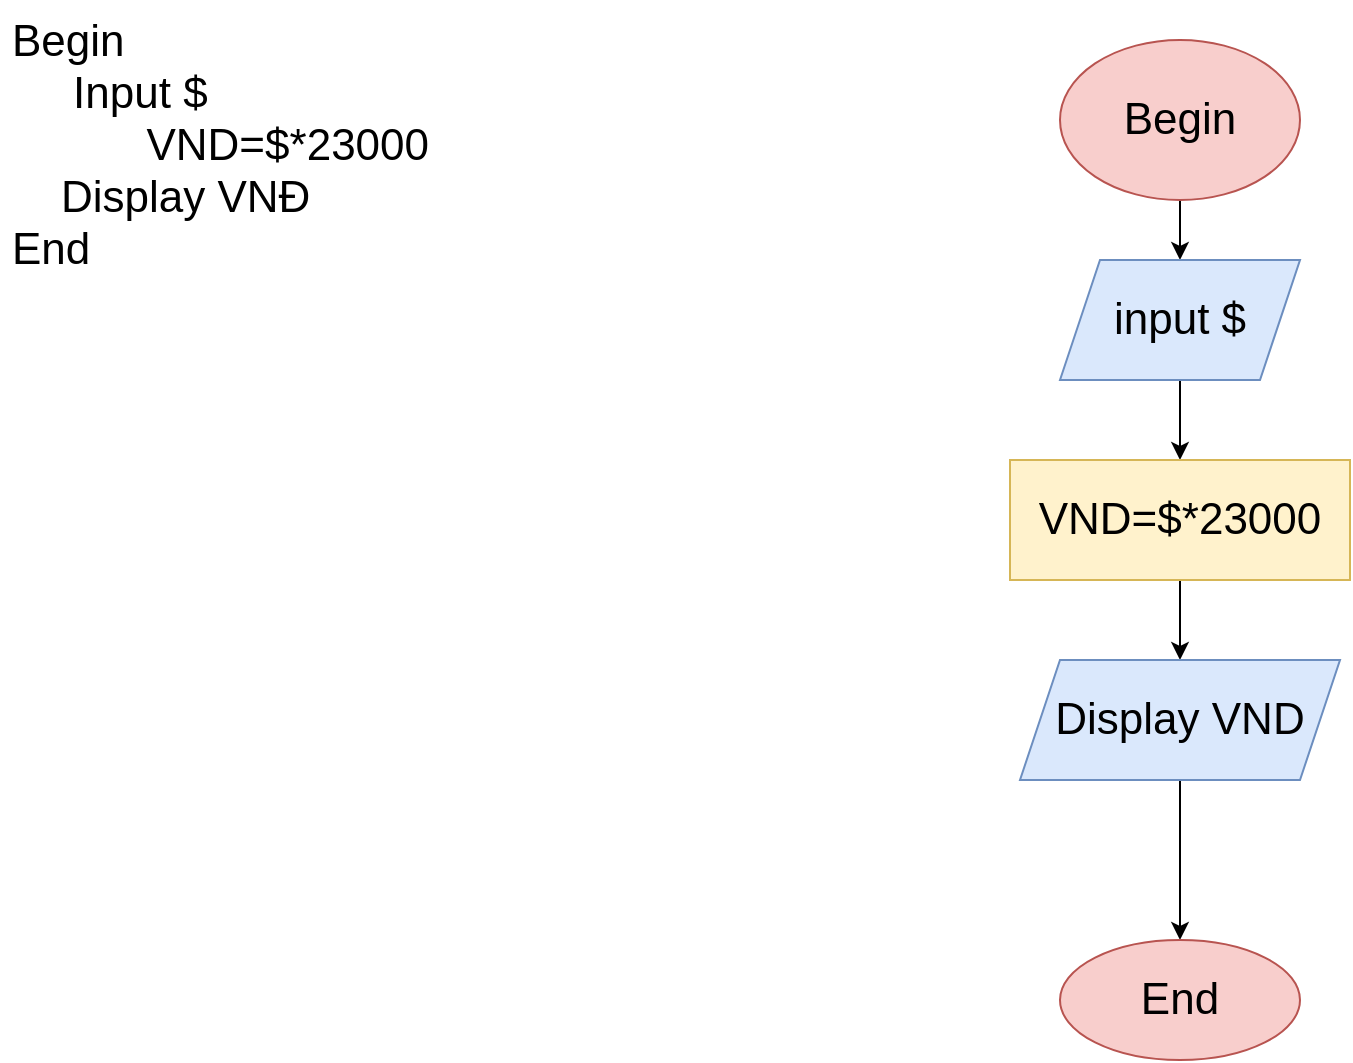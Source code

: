 <mxfile version="16.6.4" type="device"><diagram id="C5RBs43oDa-KdzZeNtuy" name="Page-1"><mxGraphModel dx="942" dy="614" grid="1" gridSize="10" guides="1" tooltips="1" connect="1" arrows="1" fold="1" page="1" pageScale="1" pageWidth="827" pageHeight="1169" math="0" shadow="0"><root><mxCell id="WIyWlLk6GJQsqaUBKTNV-0"/><mxCell id="WIyWlLk6GJQsqaUBKTNV-1" parent="WIyWlLk6GJQsqaUBKTNV-0"/><mxCell id="AOVYCzCovYwGqKXrUFyL-1" value="Begin&#10;     Input $&#10;           VND=$*23000&#10;    Display VNĐ&#10;End" style="text;strokeColor=none;fillColor=none;align=left;verticalAlign=top;spacingLeft=4;spacingRight=4;overflow=hidden;points=[[0,0.5],[1,0.5]];portConstraint=eastwest;rotatable=0;fontSize=22;" vertex="1" parent="WIyWlLk6GJQsqaUBKTNV-1"><mxGeometry x="40" y="40" width="370" height="230" as="geometry"/></mxCell><mxCell id="AOVYCzCovYwGqKXrUFyL-4" value="" style="edgeStyle=orthogonalEdgeStyle;rounded=0;orthogonalLoop=1;jettySize=auto;html=1;fontSize=22;" edge="1" parent="WIyWlLk6GJQsqaUBKTNV-1" source="AOVYCzCovYwGqKXrUFyL-2" target="AOVYCzCovYwGqKXrUFyL-3"><mxGeometry relative="1" as="geometry"/></mxCell><mxCell id="AOVYCzCovYwGqKXrUFyL-2" value="Begin" style="ellipse;whiteSpace=wrap;html=1;fontSize=22;fillColor=#f8cecc;strokeColor=#b85450;" vertex="1" parent="WIyWlLk6GJQsqaUBKTNV-1"><mxGeometry x="570" y="60" width="120" height="80" as="geometry"/></mxCell><mxCell id="AOVYCzCovYwGqKXrUFyL-8" value="" style="edgeStyle=orthogonalEdgeStyle;rounded=0;orthogonalLoop=1;jettySize=auto;html=1;fontSize=22;" edge="1" parent="WIyWlLk6GJQsqaUBKTNV-1" source="AOVYCzCovYwGqKXrUFyL-3" target="AOVYCzCovYwGqKXrUFyL-7"><mxGeometry relative="1" as="geometry"/></mxCell><mxCell id="AOVYCzCovYwGqKXrUFyL-3" value="input $" style="shape=parallelogram;perimeter=parallelogramPerimeter;whiteSpace=wrap;html=1;fixedSize=1;fontSize=22;fillColor=#dae8fc;strokeColor=#6c8ebf;" vertex="1" parent="WIyWlLk6GJQsqaUBKTNV-1"><mxGeometry x="570" y="170" width="120" height="60" as="geometry"/></mxCell><mxCell id="AOVYCzCovYwGqKXrUFyL-10" value="" style="edgeStyle=orthogonalEdgeStyle;rounded=0;orthogonalLoop=1;jettySize=auto;html=1;fontSize=22;" edge="1" parent="WIyWlLk6GJQsqaUBKTNV-1" source="AOVYCzCovYwGqKXrUFyL-7" target="AOVYCzCovYwGqKXrUFyL-9"><mxGeometry relative="1" as="geometry"/></mxCell><mxCell id="AOVYCzCovYwGqKXrUFyL-7" value="VND=$*23000" style="whiteSpace=wrap;html=1;fontSize=22;fillColor=#fff2cc;strokeColor=#d6b656;" vertex="1" parent="WIyWlLk6GJQsqaUBKTNV-1"><mxGeometry x="545" y="270" width="170" height="60" as="geometry"/></mxCell><mxCell id="AOVYCzCovYwGqKXrUFyL-12" value="" style="edgeStyle=orthogonalEdgeStyle;rounded=0;orthogonalLoop=1;jettySize=auto;html=1;fontSize=22;" edge="1" parent="WIyWlLk6GJQsqaUBKTNV-1" source="AOVYCzCovYwGqKXrUFyL-9" target="AOVYCzCovYwGqKXrUFyL-11"><mxGeometry relative="1" as="geometry"/></mxCell><mxCell id="AOVYCzCovYwGqKXrUFyL-9" value="Display VND" style="shape=parallelogram;perimeter=parallelogramPerimeter;whiteSpace=wrap;html=1;fixedSize=1;fontSize=22;fillColor=#dae8fc;strokeColor=#6c8ebf;" vertex="1" parent="WIyWlLk6GJQsqaUBKTNV-1"><mxGeometry x="550" y="370" width="160" height="60" as="geometry"/></mxCell><mxCell id="AOVYCzCovYwGqKXrUFyL-11" value="End" style="ellipse;whiteSpace=wrap;html=1;fontSize=22;fillColor=#f8cecc;strokeColor=#b85450;" vertex="1" parent="WIyWlLk6GJQsqaUBKTNV-1"><mxGeometry x="570" y="510" width="120" height="60" as="geometry"/></mxCell></root></mxGraphModel></diagram></mxfile>
